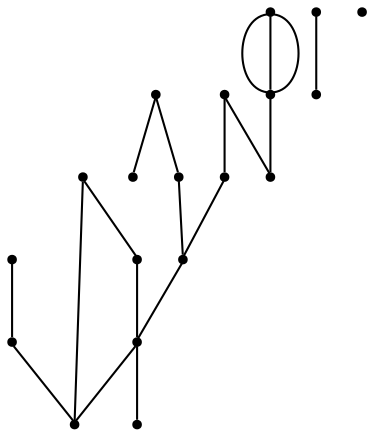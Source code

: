 graph {
  node [shape=point,comment="{\"directed\":false,\"doi\":\"10.1007/978-3-031-49272-3_5\",\"figure\":\"3 (2)\"}"]

  v0 [pos="1144.7834602010826,1308.0253017749678"]
  v1 [pos="1109.5955692938026,1325.6194926135654"]
  v2 [pos="1056.8162446753818,1308.0253017749678"]
  v3 [pos="1039.2239048292886,1519.149010517563"]
  v4 [pos="1109.5955692938026,1448.7709436165874"]
  v5 [pos="1127.1899757634708,1343.2085646472729"]
  v6 [pos="1039.2239048292886,1360.8069522700034"]
  v7 [pos="1162.3789158796428,1448.7709436165874"]
  v8 [pos="880.8798741772403,1255.2456224967227"]
  v9 [pos="951.2536211624338,1272.84098970663"]
  v10 [pos="933.6602003132398,1483.958403273025"]
  v11 [pos="880.8798741772403,1448.7709436165874"]
  v12 [pos="814.0233933401707,1300.9867860827026"]
  v13 [pos="792.9117207223783,1536.7412301393704"]
  v14 [pos="845.6920309612735,1290.430983761094"]
  v15 [pos="783.2914608030713,1503.2039968741663"]
  v16 [pos="775.3151840407172,1378.4023194799106"]
  v17 [pos="740.1304407601132,1343.2085646472729"]
  v18 [pos="722.5359707020273,1431.1809495621228"]

  v0 -- v2 [id="-1",pos="1144.7834602010826,1308.0253017749678 1100.8004644767525,1264.0356278943418 1100.8004644767525,1264.0356278943418 1100.8004644767525,1264.0356278943418 1056.8162446753818,1308.0253017749678 1056.8162446753818,1308.0253017749678 1056.8162446753818,1308.0253017749678"]
  v18 -- v9 [id="-2",pos="722.5359707020273,1431.1809495621228 863.2874230514161,1501.5452497393894 863.2874230514161,1501.5452497393894 863.2874230514161,1501.5452497393894 951.2556400946957,1501.5452497393894 951.2556400946957,1501.5452497393894 951.2556400946957,1501.5452497393894 951.2536211624338,1272.84098970663 951.2536211624338,1272.84098970663 951.2536211624338,1272.84098970663"]
  v17 -- v1 [id="-3",pos="740.1304407601132,1343.2085646472729 845.6930165817478,1395.9924407096516 845.6930165817478,1395.9924407096516 845.6930165817478,1395.9924407096516 1039.2196603024072,1395.9924407096516 1039.2196603024072,1395.9924407096516 1039.2196603024072,1395.9924407096516 1109.5955692938026,1325.6194926135654 1109.5955692938026,1325.6194926135654 1109.5955692938026,1325.6194926135654"]
  v1 -- v9 [id="-4",pos="1109.5955692938026,1325.6194926135654 1056.8183907844789,1272.8369200977736 1056.8183907844789,1272.8369200977736 1056.8183907844789,1272.8369200977736 951.2536211624338,1272.84098970663 951.2536211624338,1272.84098970663 951.2536211624338,1272.84098970663"]
  v18 -- v6 [id="-5",pos="722.5359707020273,1431.1809495621228 775.3151363494038,1325.615423004709 775.3151363494038,1325.615423004709 775.3151363494038,1325.615423004709 845.6930165817478,1360.8039318571803 845.6930165817478,1360.8039318571803 845.6930165817478,1360.8039318571803 1039.2239048292886,1360.8069522700034 1039.2239048292886,1360.8069522700034 1039.2239048292886,1360.8069522700034"]
  v16 -- v0 [id="-6",pos="775.3151840407172,1378.4023194799106 845.6888833345974,1413.5866315482488 845.6888833345974,1413.5866315482488 845.6888833345974,1413.5866315482488 1039.219723890825,1413.5866315482488 1039.219723890825,1413.5866315482488 1039.219723890825,1413.5866315482488 1144.7834602010826,1308.0253017749678 1144.7834602010826,1308.0253017749678 1144.7834602010826,1308.0253017749678"]
  v2 -- v3 [id="-7",pos="1056.8162446753818,1308.0253017749678 1135.9850805805208,1387.1952181150762 1135.9850805805208,1387.1952181150762 1135.9850805805208,1387.1952181150762 1039.2196603024072,1483.9594524690583 1039.2196603024072,1483.9594524690583 1039.2196603024072,1483.9594524690583 1039.2239048292886,1519.149010517563 1039.2239048292886,1519.149010517563 1039.2239048292886,1519.149010517563"]
  v15 -- v4 [id="-8",pos="783.2914608030713,1503.2039968741663 845.6931437585832,1378.394180262198 845.6931437585832,1378.394180262198 845.6931437585832,1378.394180262198 1039.2239843148107,1378.394180262198 1039.2239843148107,1378.394180262198 1039.2239843148107,1378.394180262198 1109.5955692938026,1448.7709436165874 1109.5955692938026,1448.7709436165874 1109.5955692938026,1448.7709436165874"]
  v15 -- v11 [id="-12",pos="783.2914608030713,1503.2039968741663 839.5921530225579,1531.3457236413826 839.5921530225579,1531.3457236413826 839.5921530225579,1531.3457236413826 880.8798741772403,1448.7709436165874 880.8798741772403,1448.7709436165874 880.8798741772403,1448.7709436165874"]
  v13 -- v5 [id="-13",pos="792.9117207223783,1536.7412301393704 845.6930801701656,1431.1809495621228 845.6930801701656,1431.1809495621228 845.6930801701656,1431.1809495621228 1039.2239207263929,1431.1809495621228 1039.2239207263929,1431.1809495621228 1039.2239207263929,1431.1809495621228 1127.1899757634708,1343.2085646472729 1127.1899757634708,1343.2085646472729 1127.1899757634708,1343.2085646472729"]
  v6 -- v3 [id="-14",pos="1039.2239048292886,1360.8069522700034 1090.1321084627398,1411.7073624835707 1090.1321084627398,1411.7073624835707 1090.1321084627398,1411.7073624835707 1017.5079673752174,1484.32635314251 1017.5079673752174,1484.32635314251 1017.5079673752174,1484.32635314251 1039.2239048292886,1519.149010517563 1039.2239048292886,1519.149010517563 1039.2239048292886,1519.149010517563"]
  v3 -- v14 [id="-15",pos="1039.2239048292886,1519.149010517563 863.2832898042657,1519.1437645373965 863.2832898042657,1519.1437645373965 863.2832898042657,1519.1437645373965 757.7248631268859,1466.3651344551843 757.7248631268859,1466.3651344551843 757.7248631268859,1466.3651344551843 845.6920309612735,1290.430983761094 845.6920309612735,1290.430983761094 845.6920309612735,1290.430983761094"]
  v11 -- v2 [id="-16",pos="880.8798741772403,1448.7709436165874 880.8777598623517,1343.2054170591732 880.8777598623517,1343.2054170591732 880.8777598623517,1343.2054170591732 1021.6251902443212,1343.2054170591732 1021.6251902443212,1343.2054170591732 1021.6251902443212,1343.2054170591732 1056.8162446753818,1308.0253017749678 1056.8162446753818,1308.0253017749678 1056.8162446753818,1308.0253017749678"]
  v8 -- v10 [id="-17",pos="880.8798741772403,1255.2456224967227 792.9096064074898,1431.176625602713 792.9096064074898,1431.176625602713 792.9096064074898,1431.176625602713 898.4764267560058,1483.9552556849253 898.4764267560058,1483.9552556849253 898.4764267560058,1483.9552556849253 933.6602003132398,1483.958403273025 933.6602003132398,1483.958403273025 933.6602003132398,1483.958403273025"]
  v8 -- v10 [id="-19",pos="880.8798741772403,1255.2456224967227 916.0626939082088,1290.4228445433814 916.0626939082088,1290.4228445433814 916.0626939082088,1290.4228445433814 916.0626939082088,1466.3569952374717 916.0626939082088,1466.3569952374717 916.0626939082088,1466.3569952374717 933.6602003132398,1483.958403273025 933.6602003132398,1483.958403273025 933.6602003132398,1483.958403273025"]
  v10 -- v12 [id="-20",pos="933.6602003132398,1483.958403273025 933.6611700366096,1325.6152958294324 933.6611700366096,1325.6152958294324 933.6611700366096,1325.6152958294324 863.2874866398338,1325.6152958294324 863.2874866398338,1325.6152958294324 863.2874866398338,1325.6152958294324 814.0233933401707,1300.9867860827026 814.0233933401707,1300.9867860827026 814.0233933401707,1300.9867860827026"]
  v3 -- v9 [id="-22",pos="1039.2239048292886,1519.149010517563 968.8461040824667,1501.5456312652198 968.8461040824667,1501.5456312652198 968.8461040824667,1501.5456312652198 968.8461040824667,1290.4229717186583 968.8461040824667,1290.4229717186583 968.8461040824667,1290.4229717186583 951.2536211624338,1272.84098970663 951.2536211624338,1272.84098970663 951.2536211624338,1272.84098970663"]
  v8 -- v10 [id="-23",pos="880.8798741772403,1255.2456224967227 986.4403833752996,1255.2424749086229 986.4403833752996,1255.2424749086229 986.4403833752996,1255.2424749086229 986.4403833752996,1483.9552556849253 986.4403833752996,1483.9552556849253 986.4403833752996,1483.9552556849253 933.6602003132398,1483.958403273025 933.6602003132398,1483.958403273025 933.6602003132398,1483.958403273025"]
  v16 -- v12 [id="-26",pos="775.3151840407172,1378.4023194799106 814.0233933401707,1300.9867860827026 814.0233933401707,1300.9867860827026 814.0233933401707,1300.9867860827026"]
}